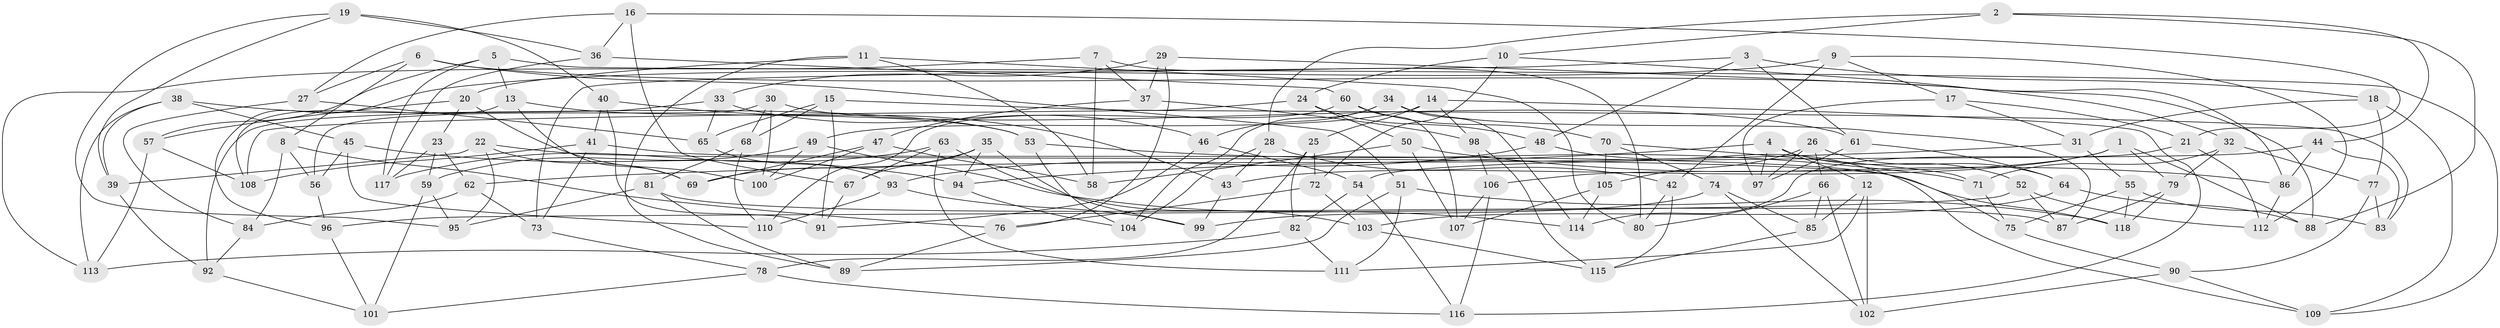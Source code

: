 // Generated by graph-tools (version 1.1) at 2025/37/03/09/25 02:37:52]
// undirected, 118 vertices, 236 edges
graph export_dot {
graph [start="1"]
  node [color=gray90,style=filled];
  1;
  2;
  3;
  4;
  5;
  6;
  7;
  8;
  9;
  10;
  11;
  12;
  13;
  14;
  15;
  16;
  17;
  18;
  19;
  20;
  21;
  22;
  23;
  24;
  25;
  26;
  27;
  28;
  29;
  30;
  31;
  32;
  33;
  34;
  35;
  36;
  37;
  38;
  39;
  40;
  41;
  42;
  43;
  44;
  45;
  46;
  47;
  48;
  49;
  50;
  51;
  52;
  53;
  54;
  55;
  56;
  57;
  58;
  59;
  60;
  61;
  62;
  63;
  64;
  65;
  66;
  67;
  68;
  69;
  70;
  71;
  72;
  73;
  74;
  75;
  76;
  77;
  78;
  79;
  80;
  81;
  82;
  83;
  84;
  85;
  86;
  87;
  88;
  89;
  90;
  91;
  92;
  93;
  94;
  95;
  96;
  97;
  98;
  99;
  100;
  101;
  102;
  103;
  104;
  105;
  106;
  107;
  108;
  109;
  110;
  111;
  112;
  113;
  114;
  115;
  116;
  117;
  118;
  1 -- 88;
  1 -- 106;
  1 -- 79;
  1 -- 43;
  2 -- 44;
  2 -- 88;
  2 -- 28;
  2 -- 10;
  3 -- 73;
  3 -- 48;
  3 -- 18;
  3 -- 61;
  4 -- 97;
  4 -- 52;
  4 -- 94;
  4 -- 12;
  5 -- 57;
  5 -- 13;
  5 -- 117;
  5 -- 109;
  6 -- 8;
  6 -- 27;
  6 -- 51;
  6 -- 88;
  7 -- 58;
  7 -- 80;
  7 -- 113;
  7 -- 37;
  8 -- 76;
  8 -- 84;
  8 -- 56;
  9 -- 112;
  9 -- 17;
  9 -- 42;
  9 -- 96;
  10 -- 72;
  10 -- 24;
  10 -- 32;
  11 -- 89;
  11 -- 20;
  11 -- 58;
  11 -- 80;
  12 -- 111;
  12 -- 85;
  12 -- 102;
  13 -- 69;
  13 -- 53;
  13 -- 108;
  14 -- 25;
  14 -- 49;
  14 -- 98;
  14 -- 116;
  15 -- 65;
  15 -- 91;
  15 -- 68;
  15 -- 83;
  16 -- 36;
  16 -- 67;
  16 -- 27;
  16 -- 21;
  17 -- 21;
  17 -- 31;
  17 -- 97;
  18 -- 77;
  18 -- 109;
  18 -- 31;
  19 -- 95;
  19 -- 39;
  19 -- 36;
  19 -- 40;
  20 -- 23;
  20 -- 100;
  20 -- 57;
  21 -- 114;
  21 -- 112;
  22 -- 95;
  22 -- 118;
  22 -- 39;
  22 -- 69;
  23 -- 59;
  23 -- 62;
  23 -- 117;
  24 -- 108;
  24 -- 50;
  24 -- 48;
  25 -- 72;
  25 -- 78;
  25 -- 82;
  26 -- 105;
  26 -- 64;
  26 -- 66;
  26 -- 97;
  27 -- 65;
  27 -- 84;
  28 -- 104;
  28 -- 42;
  28 -- 43;
  29 -- 37;
  29 -- 76;
  29 -- 86;
  29 -- 33;
  30 -- 100;
  30 -- 68;
  30 -- 61;
  30 -- 56;
  31 -- 55;
  31 -- 62;
  32 -- 71;
  32 -- 77;
  32 -- 79;
  33 -- 46;
  33 -- 92;
  33 -- 65;
  34 -- 104;
  34 -- 46;
  34 -- 114;
  34 -- 87;
  35 -- 99;
  35 -- 94;
  35 -- 67;
  35 -- 69;
  36 -- 60;
  36 -- 117;
  37 -- 98;
  37 -- 47;
  38 -- 113;
  38 -- 53;
  38 -- 45;
  38 -- 39;
  39 -- 92;
  40 -- 43;
  40 -- 91;
  40 -- 41;
  41 -- 73;
  41 -- 108;
  41 -- 75;
  42 -- 115;
  42 -- 80;
  43 -- 99;
  44 -- 54;
  44 -- 83;
  44 -- 86;
  45 -- 56;
  45 -- 110;
  45 -- 94;
  46 -- 91;
  46 -- 54;
  47 -- 69;
  47 -- 100;
  47 -- 58;
  48 -- 109;
  48 -- 93;
  49 -- 100;
  49 -- 59;
  49 -- 114;
  50 -- 86;
  50 -- 107;
  50 -- 58;
  51 -- 111;
  51 -- 118;
  51 -- 89;
  52 -- 87;
  52 -- 96;
  52 -- 112;
  53 -- 104;
  53 -- 71;
  54 -- 116;
  54 -- 82;
  55 -- 83;
  55 -- 118;
  55 -- 75;
  56 -- 96;
  57 -- 113;
  57 -- 108;
  59 -- 101;
  59 -- 95;
  60 -- 110;
  60 -- 70;
  60 -- 107;
  61 -- 64;
  61 -- 97;
  62 -- 84;
  62 -- 73;
  63 -- 111;
  63 -- 67;
  63 -- 117;
  63 -- 103;
  64 -- 88;
  64 -- 103;
  65 -- 93;
  66 -- 102;
  66 -- 85;
  66 -- 80;
  67 -- 91;
  68 -- 110;
  68 -- 81;
  70 -- 71;
  70 -- 105;
  70 -- 74;
  71 -- 75;
  72 -- 103;
  72 -- 76;
  73 -- 78;
  74 -- 102;
  74 -- 85;
  74 -- 99;
  75 -- 90;
  76 -- 89;
  77 -- 83;
  77 -- 90;
  78 -- 116;
  78 -- 101;
  79 -- 87;
  79 -- 118;
  81 -- 95;
  81 -- 87;
  81 -- 89;
  82 -- 113;
  82 -- 111;
  84 -- 92;
  85 -- 115;
  86 -- 112;
  90 -- 102;
  90 -- 109;
  92 -- 101;
  93 -- 110;
  93 -- 99;
  94 -- 104;
  96 -- 101;
  98 -- 106;
  98 -- 115;
  103 -- 115;
  105 -- 114;
  105 -- 107;
  106 -- 116;
  106 -- 107;
}
